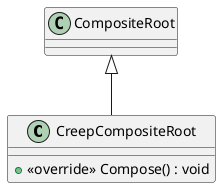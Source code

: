 @startuml
class CreepCompositeRoot {
    + <<override>> Compose() : void
}
CompositeRoot <|-- CreepCompositeRoot
@enduml
